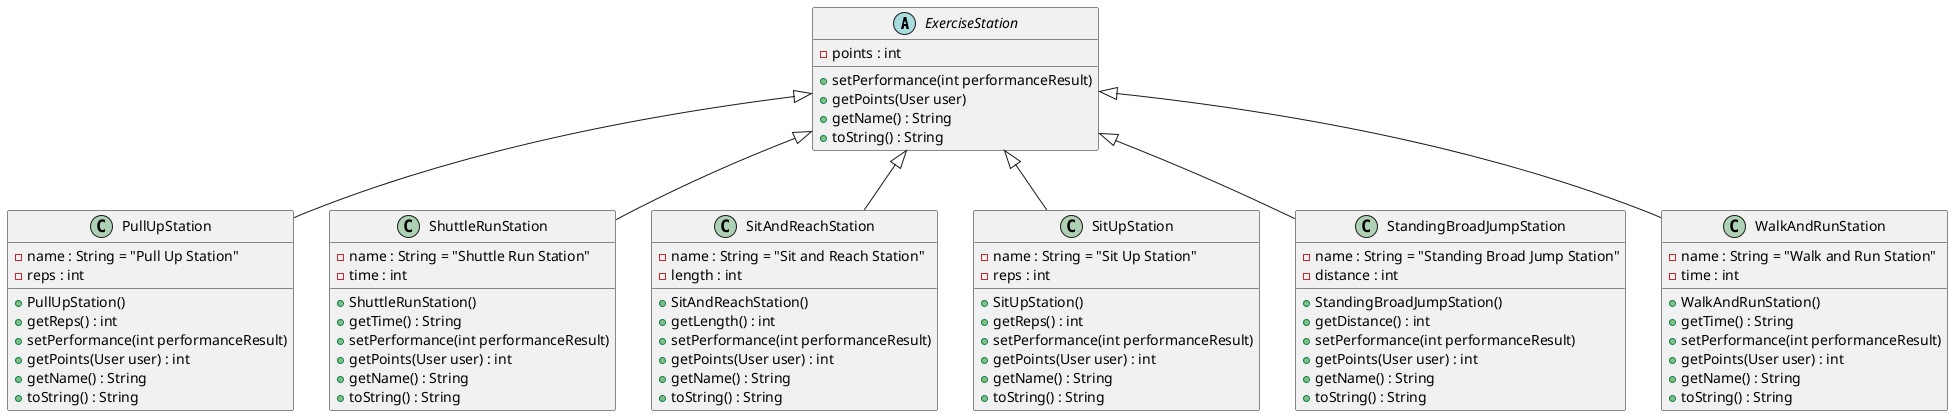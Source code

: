 @startuml

' Abstract class
abstract class ExerciseStation {
    + setPerformance(int performanceResult)
    + getPoints(User user)
    + getName() : String
    + toString() : String
    - points : int
}

' Classes that extend ExerciseStation
class PullUpStation {
    - name : String = "Pull Up Station"
    - reps : int
    + PullUpStation()
    + getReps() : int
    + setPerformance(int performanceResult)
    + getPoints(User user) : int
    + getName() : String
    + toString() : String
}

class ShuttleRunStation {
    - name : String = "Shuttle Run Station"
    - time : int
    + ShuttleRunStation()
    + getTime() : String
    + setPerformance(int performanceResult)
    + getPoints(User user) : int
    + getName() : String
    + toString() : String
}

class SitAndReachStation {
    - name : String = "Sit and Reach Station"
    - length : int
    + SitAndReachStation()
    + getLength() : int
    + setPerformance(int performanceResult)
    + getPoints(User user) : int
    + getName() : String
    + toString() : String
}

class SitUpStation {
    - name : String = "Sit Up Station"
    - reps : int
    + SitUpStation()
    + getReps() : int
    + setPerformance(int performanceResult)
    + getPoints(User user) : int
    + getName() : String
    + toString() : String
}

class StandingBroadJumpStation {
    - name : String = "Standing Broad Jump Station"
    - distance : int
    + StandingBroadJumpStation()
    + getDistance() : int
    + setPerformance(int performanceResult)
    + getPoints(User user) : int
    + getName() : String
    + toString() : String
}

class WalkAndRunStation {
    - name : String = "Walk and Run Station"
    - time : int
    + WalkAndRunStation()
    + getTime() : String
    + setPerformance(int performanceResult)
    + getPoints(User user) : int
    + getName() : String
    + toString() : String
}

' Relationship between ExerciseStation and its subclasses
ExerciseStation <|-- PullUpStation
ExerciseStation <|-- ShuttleRunStation
ExerciseStation <|-- SitAndReachStation
ExerciseStation <|-- SitUpStation
ExerciseStation <|-- StandingBroadJumpStation
ExerciseStation <|-- WalkAndRunStation

@enduml
